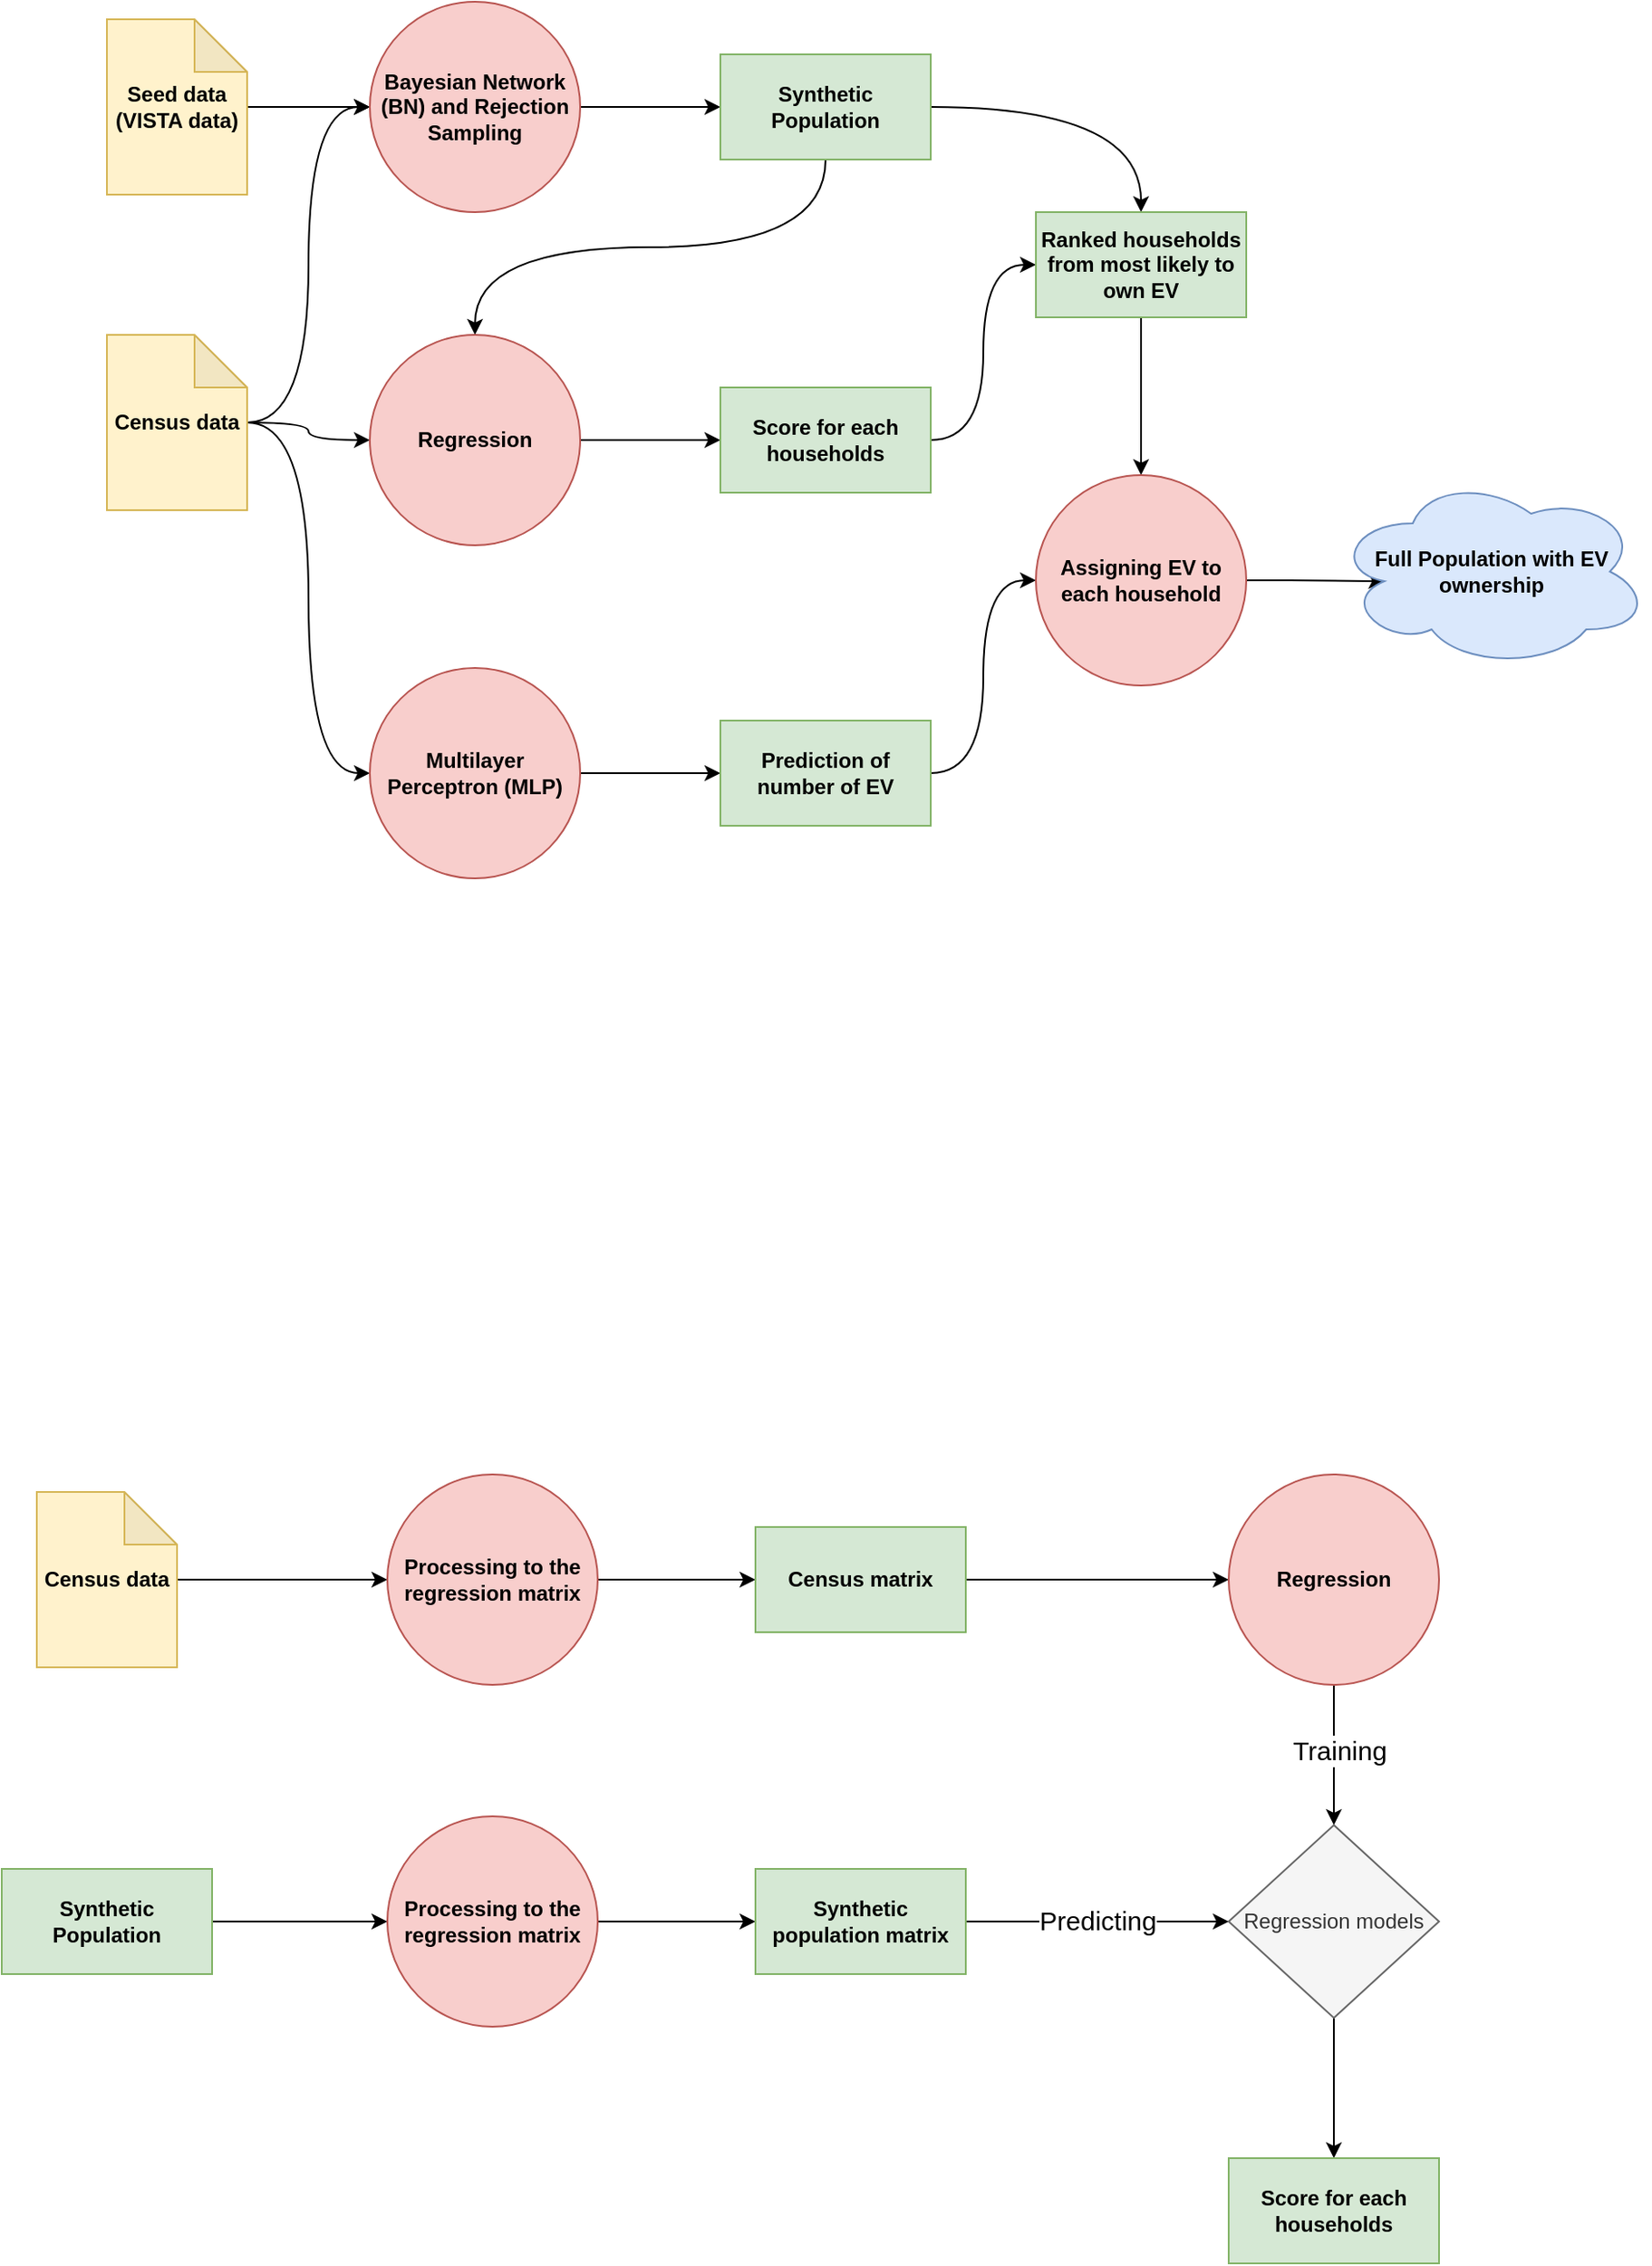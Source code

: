<mxfile version="22.1.20" type="github">
  <diagram name="Page-1" id="hWAXKIq-UvrtwWa6Y3Kl">
    <mxGraphModel dx="1574" dy="828" grid="1" gridSize="10" guides="1" tooltips="1" connect="1" arrows="1" fold="1" page="1" pageScale="1" pageWidth="1169" pageHeight="827" math="0" shadow="0">
      <root>
        <mxCell id="0" />
        <mxCell id="1" parent="0" />
        <mxCell id="QMQ7qLqh33K4k-CmOpZa-18" style="edgeStyle=orthogonalEdgeStyle;rounded=0;orthogonalLoop=1;jettySize=auto;html=1;entryX=0;entryY=0.5;entryDx=0;entryDy=0;curved=1;" parent="1" source="QMQ7qLqh33K4k-CmOpZa-2" target="QMQ7qLqh33K4k-CmOpZa-4" edge="1">
          <mxGeometry relative="1" as="geometry" />
        </mxCell>
        <mxCell id="QMQ7qLqh33K4k-CmOpZa-19" style="edgeStyle=orthogonalEdgeStyle;rounded=0;orthogonalLoop=1;jettySize=auto;html=1;curved=1;" parent="1" source="QMQ7qLqh33K4k-CmOpZa-2" target="QMQ7qLqh33K4k-CmOpZa-8" edge="1">
          <mxGeometry relative="1" as="geometry" />
        </mxCell>
        <mxCell id="QMQ7qLqh33K4k-CmOpZa-20" style="edgeStyle=orthogonalEdgeStyle;rounded=0;orthogonalLoop=1;jettySize=auto;html=1;entryX=0;entryY=0.5;entryDx=0;entryDy=0;curved=1;" parent="1" source="QMQ7qLqh33K4k-CmOpZa-2" target="QMQ7qLqh33K4k-CmOpZa-7" edge="1">
          <mxGeometry relative="1" as="geometry" />
        </mxCell>
        <mxCell id="QMQ7qLqh33K4k-CmOpZa-2" value="&lt;b&gt;Census data&lt;/b&gt;" style="shape=note;whiteSpace=wrap;html=1;backgroundOutline=1;darkOpacity=0.05;fillColor=#fff2cc;strokeColor=#d6b656;" parent="1" vertex="1">
          <mxGeometry x="120" y="400" width="80" height="100" as="geometry" />
        </mxCell>
        <mxCell id="QMQ7qLqh33K4k-CmOpZa-16" style="edgeStyle=orthogonalEdgeStyle;rounded=0;orthogonalLoop=1;jettySize=auto;html=1;entryX=0;entryY=0.5;entryDx=0;entryDy=0;" parent="1" source="QMQ7qLqh33K4k-CmOpZa-3" target="QMQ7qLqh33K4k-CmOpZa-4" edge="1">
          <mxGeometry relative="1" as="geometry" />
        </mxCell>
        <mxCell id="QMQ7qLqh33K4k-CmOpZa-3" value="&lt;b&gt;Seed data (VISTA data)&lt;/b&gt;" style="shape=note;whiteSpace=wrap;html=1;backgroundOutline=1;darkOpacity=0.05;fillColor=#fff2cc;strokeColor=#d6b656;" parent="1" vertex="1">
          <mxGeometry x="120" y="220" width="80" height="100" as="geometry" />
        </mxCell>
        <mxCell id="QMQ7qLqh33K4k-CmOpZa-21" style="edgeStyle=orthogonalEdgeStyle;rounded=0;orthogonalLoop=1;jettySize=auto;html=1;entryX=0;entryY=0.5;entryDx=0;entryDy=0;" parent="1" source="QMQ7qLqh33K4k-CmOpZa-4" target="QMQ7qLqh33K4k-CmOpZa-5" edge="1">
          <mxGeometry relative="1" as="geometry" />
        </mxCell>
        <mxCell id="QMQ7qLqh33K4k-CmOpZa-4" value="&lt;b&gt;Bayesian Network (BN) and Rejection Sampling&lt;/b&gt;" style="ellipse;whiteSpace=wrap;html=1;aspect=fixed;fillColor=#f8cecc;strokeColor=#b85450;" parent="1" vertex="1">
          <mxGeometry x="270" y="210" width="120" height="120" as="geometry" />
        </mxCell>
        <mxCell id="QMQ7qLqh33K4k-CmOpZa-24" style="edgeStyle=orthogonalEdgeStyle;rounded=0;orthogonalLoop=1;jettySize=auto;html=1;entryX=0.5;entryY=0;entryDx=0;entryDy=0;curved=1;" parent="1" source="QMQ7qLqh33K4k-CmOpZa-5" target="QMQ7qLqh33K4k-CmOpZa-12" edge="1">
          <mxGeometry relative="1" as="geometry" />
        </mxCell>
        <mxCell id="xKESrbZQQTquvoDto5_9-20" style="edgeStyle=orthogonalEdgeStyle;rounded=0;orthogonalLoop=1;jettySize=auto;html=1;curved=1;" edge="1" parent="1" source="QMQ7qLqh33K4k-CmOpZa-5" target="QMQ7qLqh33K4k-CmOpZa-8">
          <mxGeometry relative="1" as="geometry">
            <Array as="points">
              <mxPoint x="530" y="350" />
              <mxPoint x="330" y="350" />
            </Array>
          </mxGeometry>
        </mxCell>
        <mxCell id="QMQ7qLqh33K4k-CmOpZa-5" value="&lt;b&gt;Synthetic Population&lt;/b&gt;" style="rounded=0;whiteSpace=wrap;html=1;fillColor=#d5e8d4;strokeColor=#82b366;" parent="1" vertex="1">
          <mxGeometry x="470" y="240" width="120" height="60" as="geometry" />
        </mxCell>
        <mxCell id="QMQ7qLqh33K4k-CmOpZa-23" style="edgeStyle=orthogonalEdgeStyle;rounded=0;orthogonalLoop=1;jettySize=auto;html=1;entryX=0;entryY=0.5;entryDx=0;entryDy=0;" parent="1" source="QMQ7qLqh33K4k-CmOpZa-7" target="QMQ7qLqh33K4k-CmOpZa-9" edge="1">
          <mxGeometry relative="1" as="geometry" />
        </mxCell>
        <mxCell id="QMQ7qLqh33K4k-CmOpZa-7" value="&lt;b&gt;Multilayer Perceptron (MLP)&lt;/b&gt;" style="ellipse;whiteSpace=wrap;html=1;aspect=fixed;fillColor=#f8cecc;strokeColor=#b85450;" parent="1" vertex="1">
          <mxGeometry x="270" y="590" width="120" height="120" as="geometry" />
        </mxCell>
        <mxCell id="QMQ7qLqh33K4k-CmOpZa-22" style="edgeStyle=orthogonalEdgeStyle;rounded=0;orthogonalLoop=1;jettySize=auto;html=1;" parent="1" source="QMQ7qLqh33K4k-CmOpZa-8" target="QMQ7qLqh33K4k-CmOpZa-10" edge="1">
          <mxGeometry relative="1" as="geometry" />
        </mxCell>
        <mxCell id="QMQ7qLqh33K4k-CmOpZa-8" value="&lt;b&gt;Regression&lt;/b&gt;" style="ellipse;whiteSpace=wrap;html=1;aspect=fixed;fillColor=#f8cecc;strokeColor=#b85450;" parent="1" vertex="1">
          <mxGeometry x="270" y="400" width="120" height="120" as="geometry" />
        </mxCell>
        <mxCell id="QMQ7qLqh33K4k-CmOpZa-27" style="edgeStyle=orthogonalEdgeStyle;rounded=0;orthogonalLoop=1;jettySize=auto;html=1;entryX=0;entryY=0.5;entryDx=0;entryDy=0;curved=1;" parent="1" source="QMQ7qLqh33K4k-CmOpZa-9" target="QMQ7qLqh33K4k-CmOpZa-14" edge="1">
          <mxGeometry relative="1" as="geometry" />
        </mxCell>
        <mxCell id="QMQ7qLqh33K4k-CmOpZa-9" value="&lt;b&gt;Prediction of number of EV&lt;/b&gt;" style="rounded=0;whiteSpace=wrap;html=1;fillColor=#d5e8d4;strokeColor=#82b366;" parent="1" vertex="1">
          <mxGeometry x="470" y="620" width="120" height="60" as="geometry" />
        </mxCell>
        <mxCell id="QMQ7qLqh33K4k-CmOpZa-25" style="edgeStyle=orthogonalEdgeStyle;rounded=0;orthogonalLoop=1;jettySize=auto;html=1;entryX=0;entryY=0.5;entryDx=0;entryDy=0;curved=1;" parent="1" source="QMQ7qLqh33K4k-CmOpZa-10" target="QMQ7qLqh33K4k-CmOpZa-12" edge="1">
          <mxGeometry relative="1" as="geometry" />
        </mxCell>
        <mxCell id="QMQ7qLqh33K4k-CmOpZa-10" value="&lt;b&gt;Score for each households&lt;/b&gt;" style="rounded=0;whiteSpace=wrap;html=1;fillColor=#d5e8d4;strokeColor=#82b366;" parent="1" vertex="1">
          <mxGeometry x="470" y="430" width="120" height="60" as="geometry" />
        </mxCell>
        <mxCell id="QMQ7qLqh33K4k-CmOpZa-26" style="edgeStyle=orthogonalEdgeStyle;rounded=0;orthogonalLoop=1;jettySize=auto;html=1;entryX=0.5;entryY=0;entryDx=0;entryDy=0;" parent="1" source="QMQ7qLqh33K4k-CmOpZa-12" target="QMQ7qLqh33K4k-CmOpZa-14" edge="1">
          <mxGeometry relative="1" as="geometry" />
        </mxCell>
        <mxCell id="QMQ7qLqh33K4k-CmOpZa-12" value="&lt;b&gt;Ranked households from most likely to own EV&lt;/b&gt;" style="rounded=0;whiteSpace=wrap;html=1;fillColor=#d5e8d4;strokeColor=#82b366;" parent="1" vertex="1">
          <mxGeometry x="650" y="330" width="120" height="60" as="geometry" />
        </mxCell>
        <mxCell id="QMQ7qLqh33K4k-CmOpZa-28" style="edgeStyle=orthogonalEdgeStyle;rounded=0;orthogonalLoop=1;jettySize=auto;html=1;entryX=0.16;entryY=0.55;entryDx=0;entryDy=0;entryPerimeter=0;" parent="1" source="QMQ7qLqh33K4k-CmOpZa-14" target="QMQ7qLqh33K4k-CmOpZa-15" edge="1">
          <mxGeometry relative="1" as="geometry" />
        </mxCell>
        <mxCell id="QMQ7qLqh33K4k-CmOpZa-14" value="&lt;b&gt;Assigning EV to each household&lt;/b&gt;" style="ellipse;whiteSpace=wrap;html=1;aspect=fixed;fillColor=#f8cecc;strokeColor=#b85450;" parent="1" vertex="1">
          <mxGeometry x="650" y="480" width="120" height="120" as="geometry" />
        </mxCell>
        <mxCell id="QMQ7qLqh33K4k-CmOpZa-15" value="&lt;b&gt;Full Population with EV ownership&lt;/b&gt;" style="ellipse;shape=cloud;whiteSpace=wrap;html=1;fillColor=#dae8fc;strokeColor=#6c8ebf;" parent="1" vertex="1">
          <mxGeometry x="820" y="480" width="180" height="110" as="geometry" />
        </mxCell>
        <mxCell id="xKESrbZQQTquvoDto5_9-10" style="edgeStyle=orthogonalEdgeStyle;rounded=0;orthogonalLoop=1;jettySize=auto;html=1;entryX=0;entryY=0.5;entryDx=0;entryDy=0;" edge="1" parent="1" source="xKESrbZQQTquvoDto5_9-1" target="xKESrbZQQTquvoDto5_9-3">
          <mxGeometry relative="1" as="geometry" />
        </mxCell>
        <mxCell id="xKESrbZQQTquvoDto5_9-1" value="&lt;b&gt;Census data&lt;/b&gt;" style="shape=note;whiteSpace=wrap;html=1;backgroundOutline=1;darkOpacity=0.05;fillColor=#fff2cc;strokeColor=#d6b656;" vertex="1" parent="1">
          <mxGeometry x="80" y="1060" width="80" height="100" as="geometry" />
        </mxCell>
        <mxCell id="xKESrbZQQTquvoDto5_9-11" style="edgeStyle=orthogonalEdgeStyle;rounded=0;orthogonalLoop=1;jettySize=auto;html=1;entryX=0;entryY=0.5;entryDx=0;entryDy=0;" edge="1" parent="1" source="xKESrbZQQTquvoDto5_9-3" target="xKESrbZQQTquvoDto5_9-5">
          <mxGeometry relative="1" as="geometry" />
        </mxCell>
        <mxCell id="xKESrbZQQTquvoDto5_9-3" value="&lt;b&gt;Processing to the regression matrix&lt;/b&gt;" style="ellipse;whiteSpace=wrap;html=1;aspect=fixed;fillColor=#f8cecc;strokeColor=#b85450;" vertex="1" parent="1">
          <mxGeometry x="280" y="1050" width="120" height="120" as="geometry" />
        </mxCell>
        <mxCell id="xKESrbZQQTquvoDto5_9-15" style="edgeStyle=orthogonalEdgeStyle;rounded=0;orthogonalLoop=1;jettySize=auto;html=1;entryX=0;entryY=0.5;entryDx=0;entryDy=0;" edge="1" parent="1" source="xKESrbZQQTquvoDto5_9-4" target="xKESrbZQQTquvoDto5_9-6">
          <mxGeometry relative="1" as="geometry" />
        </mxCell>
        <mxCell id="xKESrbZQQTquvoDto5_9-4" value="&lt;b&gt;Synthetic Population&lt;/b&gt;" style="rounded=0;whiteSpace=wrap;html=1;fillColor=#d5e8d4;strokeColor=#82b366;" vertex="1" parent="1">
          <mxGeometry x="60" y="1275" width="120" height="60" as="geometry" />
        </mxCell>
        <mxCell id="xKESrbZQQTquvoDto5_9-12" style="edgeStyle=orthogonalEdgeStyle;rounded=0;orthogonalLoop=1;jettySize=auto;html=1;" edge="1" parent="1" source="xKESrbZQQTquvoDto5_9-5" target="xKESrbZQQTquvoDto5_9-8">
          <mxGeometry relative="1" as="geometry" />
        </mxCell>
        <mxCell id="xKESrbZQQTquvoDto5_9-5" value="&lt;b&gt;Census matrix&lt;/b&gt;" style="rounded=0;whiteSpace=wrap;html=1;fillColor=#d5e8d4;strokeColor=#82b366;" vertex="1" parent="1">
          <mxGeometry x="490" y="1080" width="120" height="60" as="geometry" />
        </mxCell>
        <mxCell id="xKESrbZQQTquvoDto5_9-16" style="edgeStyle=orthogonalEdgeStyle;rounded=0;orthogonalLoop=1;jettySize=auto;html=1;entryX=0;entryY=0.5;entryDx=0;entryDy=0;" edge="1" parent="1" source="xKESrbZQQTquvoDto5_9-6" target="xKESrbZQQTquvoDto5_9-7">
          <mxGeometry relative="1" as="geometry" />
        </mxCell>
        <mxCell id="xKESrbZQQTquvoDto5_9-6" value="&lt;b&gt;Processing to the regression matrix&lt;/b&gt;" style="ellipse;whiteSpace=wrap;html=1;aspect=fixed;fillColor=#f8cecc;strokeColor=#b85450;" vertex="1" parent="1">
          <mxGeometry x="280" y="1245" width="120" height="120" as="geometry" />
        </mxCell>
        <mxCell id="xKESrbZQQTquvoDto5_9-14" style="edgeStyle=orthogonalEdgeStyle;rounded=0;orthogonalLoop=1;jettySize=auto;html=1;" edge="1" parent="1" source="xKESrbZQQTquvoDto5_9-7" target="xKESrbZQQTquvoDto5_9-9">
          <mxGeometry relative="1" as="geometry" />
        </mxCell>
        <mxCell id="xKESrbZQQTquvoDto5_9-19" value="&lt;font style=&quot;font-size: 15px;&quot;&gt;Predicting&lt;/font&gt;" style="edgeLabel;html=1;align=center;verticalAlign=middle;resizable=0;points=[];" vertex="1" connectable="0" parent="xKESrbZQQTquvoDto5_9-14">
          <mxGeometry x="-0.005" y="1" relative="1" as="geometry">
            <mxPoint as="offset" />
          </mxGeometry>
        </mxCell>
        <mxCell id="xKESrbZQQTquvoDto5_9-7" value="&lt;b&gt;Synthetic population matrix&lt;/b&gt;" style="rounded=0;whiteSpace=wrap;html=1;fillColor=#d5e8d4;strokeColor=#82b366;" vertex="1" parent="1">
          <mxGeometry x="490" y="1275" width="120" height="60" as="geometry" />
        </mxCell>
        <mxCell id="xKESrbZQQTquvoDto5_9-13" style="edgeStyle=orthogonalEdgeStyle;rounded=0;orthogonalLoop=1;jettySize=auto;html=1;entryX=0.5;entryY=0;entryDx=0;entryDy=0;" edge="1" parent="1" source="xKESrbZQQTquvoDto5_9-8" target="xKESrbZQQTquvoDto5_9-9">
          <mxGeometry relative="1" as="geometry" />
        </mxCell>
        <mxCell id="xKESrbZQQTquvoDto5_9-17" value="&lt;font style=&quot;font-size: 15px;&quot;&gt;Training&lt;/font&gt;" style="edgeLabel;html=1;align=center;verticalAlign=middle;resizable=0;points=[];" vertex="1" connectable="0" parent="xKESrbZQQTquvoDto5_9-13">
          <mxGeometry x="-0.072" y="3" relative="1" as="geometry">
            <mxPoint as="offset" />
          </mxGeometry>
        </mxCell>
        <mxCell id="xKESrbZQQTquvoDto5_9-8" value="&lt;b&gt;Regression&lt;/b&gt;" style="ellipse;whiteSpace=wrap;html=1;aspect=fixed;fillColor=#f8cecc;strokeColor=#b85450;" vertex="1" parent="1">
          <mxGeometry x="760" y="1050" width="120" height="120" as="geometry" />
        </mxCell>
        <mxCell id="xKESrbZQQTquvoDto5_9-22" style="edgeStyle=orthogonalEdgeStyle;rounded=0;orthogonalLoop=1;jettySize=auto;html=1;" edge="1" parent="1" source="xKESrbZQQTquvoDto5_9-9" target="xKESrbZQQTquvoDto5_9-21">
          <mxGeometry relative="1" as="geometry" />
        </mxCell>
        <mxCell id="xKESrbZQQTquvoDto5_9-9" value="Regression models" style="rhombus;whiteSpace=wrap;html=1;fillColor=#f5f5f5;strokeColor=#666666;fontColor=#333333;" vertex="1" parent="1">
          <mxGeometry x="760" y="1250" width="120" height="110" as="geometry" />
        </mxCell>
        <mxCell id="xKESrbZQQTquvoDto5_9-21" value="&lt;b&gt;Score for each households&lt;/b&gt;" style="rounded=0;whiteSpace=wrap;html=1;fillColor=#d5e8d4;strokeColor=#82b366;" vertex="1" parent="1">
          <mxGeometry x="760" y="1440" width="120" height="60" as="geometry" />
        </mxCell>
      </root>
    </mxGraphModel>
  </diagram>
</mxfile>

